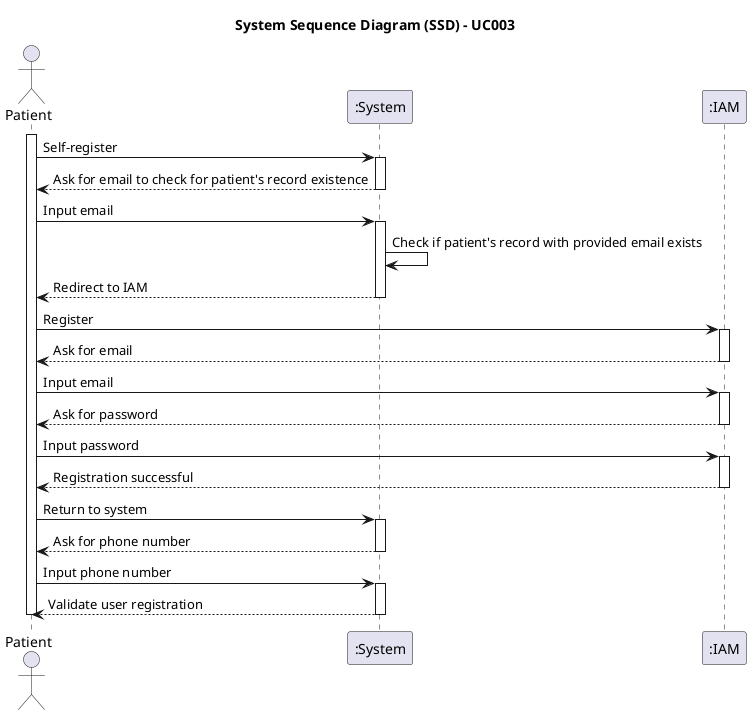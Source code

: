 @startuml uc003-system-sequence-diagram

title System Sequence Diagram (SSD) - UC003
actor Patient as Patient
participant ":System" as System
participant ":IAM" as IAM

activate Patient

    Patient -> System: Self-register

    activate System

        System --> Patient: Ask for email to check for patient's record existence

    deactivate System

    Patient -> System: Input email

    activate System

        System -> System: Check if patient's record with provided email exists

        System --> Patient: Redirect to IAM

    deactivate System

    Patient -> IAM: Register

    activate IAM

        IAM --> Patient: Ask for email

    deactivate IAM

    Patient -> IAM: Input email

    activate IAM

        IAM --> Patient: Ask for password

    deactivate IAM

    Patient -> IAM: Input password

    activate IAM

        IAM --> Patient: Registration successful

    deactivate IAM

    Patient -> System: Return to system

    activate System

        System --> Patient: Ask for phone number

    deactivate System

    Patient -> System: Input phone number

    activate System

        System --> Patient: Validate user registration

    deactivate System

deactivate Patient

@enduml